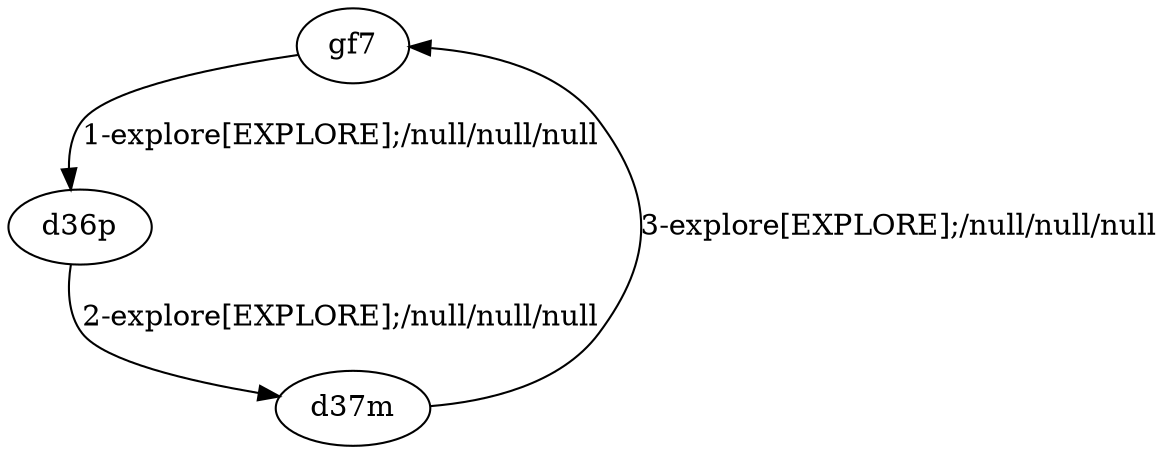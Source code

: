 # Total number of goals covered by this test: 1
# d37m --> gf7

digraph g {
"gf7" -> "d36p" [label = "1-explore[EXPLORE];/null/null/null"];
"d36p" -> "d37m" [label = "2-explore[EXPLORE];/null/null/null"];
"d37m" -> "gf7" [label = "3-explore[EXPLORE];/null/null/null"];
}
